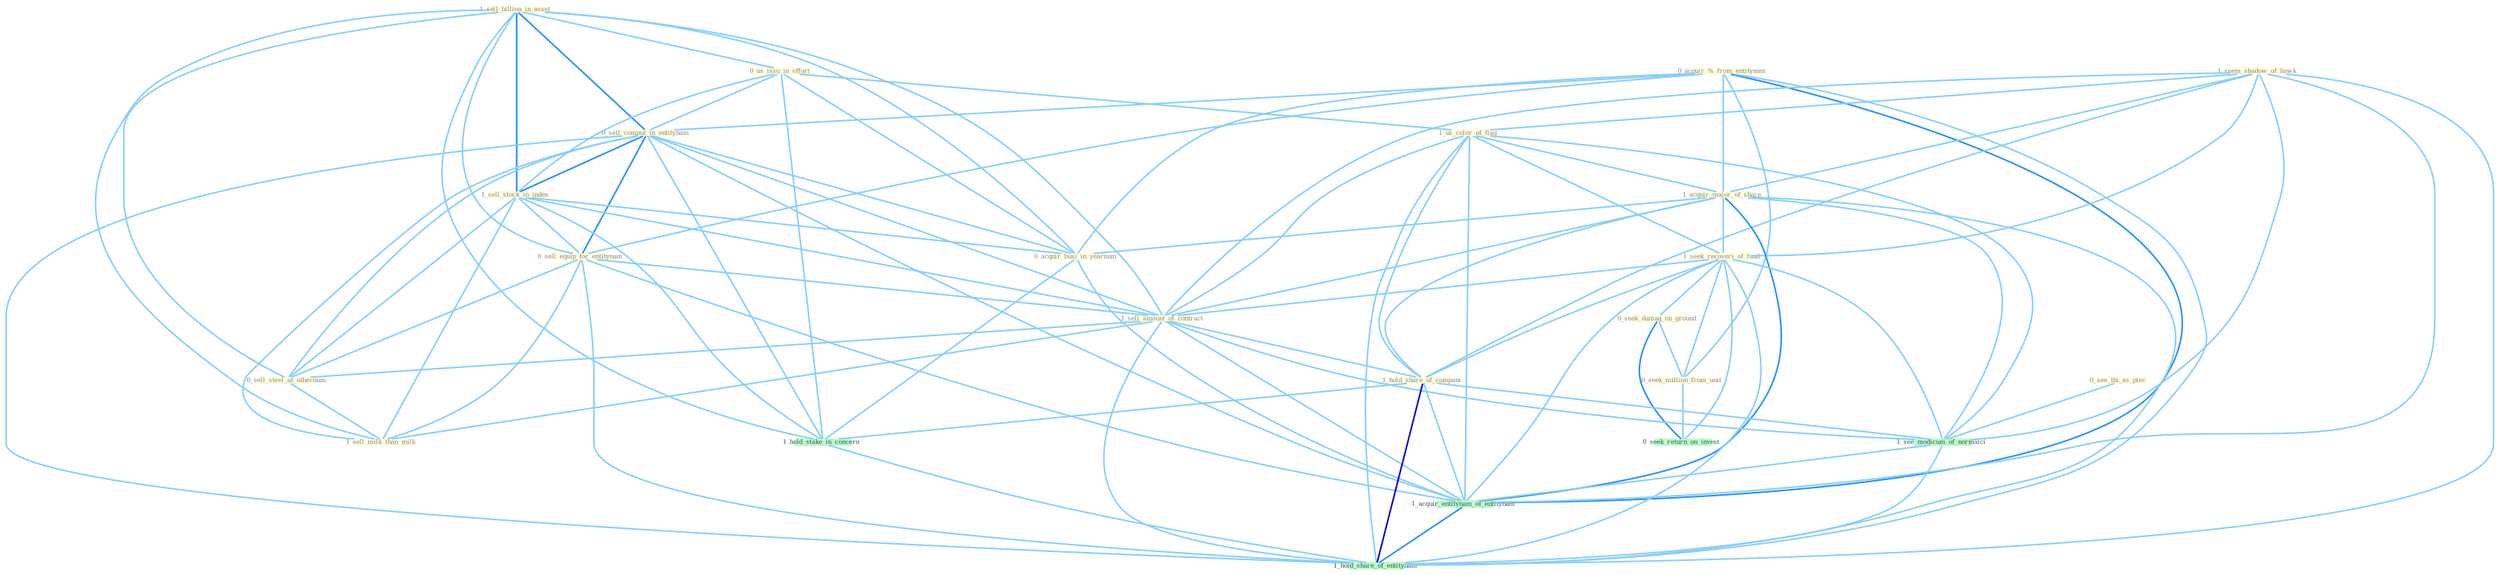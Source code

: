 Graph G{ 
    node
    [shape=polygon,style=filled,width=.5,height=.06,color="#BDFCC9",fixedsize=true,fontsize=4,
    fontcolor="#2f4f4f"];
    {node
    [color="#ffffe0", fontcolor="#8b7d6b"] "0_acquir_%_from_entitynam " "1_seem_shadow_of_hawk " "1_sell_billion_in_asset " "0_us_issu_in_effort " "0_see_thi_as_piec " "0_sell_comput_in_entitynam " "1_sell_stock_in_index " "0_sell_equip_for_entitynam " "1_us_color_of_flag " "1_acquir_major_of_share " "1_seek_recoveri_of_fund " "0_acquir_busi_in_yearnum " "0_seek_damag_on_ground " "1_sell_amount_of_contract " "0_sell_steel_at_othernum " "1_sell_milk_than_milk " "1_hold_share_of_compani " "0_seek_million_from_unit "}
{node [color="#fff0f5", fontcolor="#b22222"]}
edge [color="#B0E2FF"];

	"0_acquir_%_from_entitynam " -- "0_sell_comput_in_entitynam " [w="1", color="#87cefa" ];
	"0_acquir_%_from_entitynam " -- "0_sell_equip_for_entitynam " [w="1", color="#87cefa" ];
	"0_acquir_%_from_entitynam " -- "1_acquir_major_of_share " [w="1", color="#87cefa" ];
	"0_acquir_%_from_entitynam " -- "0_acquir_busi_in_yearnum " [w="1", color="#87cefa" ];
	"0_acquir_%_from_entitynam " -- "0_seek_million_from_unit " [w="1", color="#87cefa" ];
	"0_acquir_%_from_entitynam " -- "1_acquir_entitynam_of_entitynam " [w="2", color="#1e90ff" , len=0.8];
	"0_acquir_%_from_entitynam " -- "1_hold_share_of_entitynam " [w="1", color="#87cefa" ];
	"1_seem_shadow_of_hawk " -- "1_us_color_of_flag " [w="1", color="#87cefa" ];
	"1_seem_shadow_of_hawk " -- "1_acquir_major_of_share " [w="1", color="#87cefa" ];
	"1_seem_shadow_of_hawk " -- "1_seek_recoveri_of_fund " [w="1", color="#87cefa" ];
	"1_seem_shadow_of_hawk " -- "1_sell_amount_of_contract " [w="1", color="#87cefa" ];
	"1_seem_shadow_of_hawk " -- "1_hold_share_of_compani " [w="1", color="#87cefa" ];
	"1_seem_shadow_of_hawk " -- "1_see_modicum_of_normalci " [w="1", color="#87cefa" ];
	"1_seem_shadow_of_hawk " -- "1_acquir_entitynam_of_entitynam " [w="1", color="#87cefa" ];
	"1_seem_shadow_of_hawk " -- "1_hold_share_of_entitynam " [w="1", color="#87cefa" ];
	"1_sell_billion_in_asset " -- "0_us_issu_in_effort " [w="1", color="#87cefa" ];
	"1_sell_billion_in_asset " -- "0_sell_comput_in_entitynam " [w="2", color="#1e90ff" , len=0.8];
	"1_sell_billion_in_asset " -- "1_sell_stock_in_index " [w="2", color="#1e90ff" , len=0.8];
	"1_sell_billion_in_asset " -- "0_sell_equip_for_entitynam " [w="1", color="#87cefa" ];
	"1_sell_billion_in_asset " -- "0_acquir_busi_in_yearnum " [w="1", color="#87cefa" ];
	"1_sell_billion_in_asset " -- "1_sell_amount_of_contract " [w="1", color="#87cefa" ];
	"1_sell_billion_in_asset " -- "0_sell_steel_at_othernum " [w="1", color="#87cefa" ];
	"1_sell_billion_in_asset " -- "1_sell_milk_than_milk " [w="1", color="#87cefa" ];
	"1_sell_billion_in_asset " -- "1_hold_stake_in_concern " [w="1", color="#87cefa" ];
	"0_us_issu_in_effort " -- "0_sell_comput_in_entitynam " [w="1", color="#87cefa" ];
	"0_us_issu_in_effort " -- "1_sell_stock_in_index " [w="1", color="#87cefa" ];
	"0_us_issu_in_effort " -- "1_us_color_of_flag " [w="1", color="#87cefa" ];
	"0_us_issu_in_effort " -- "0_acquir_busi_in_yearnum " [w="1", color="#87cefa" ];
	"0_us_issu_in_effort " -- "1_hold_stake_in_concern " [w="1", color="#87cefa" ];
	"0_see_thi_as_piec " -- "1_see_modicum_of_normalci " [w="1", color="#87cefa" ];
	"0_sell_comput_in_entitynam " -- "1_sell_stock_in_index " [w="2", color="#1e90ff" , len=0.8];
	"0_sell_comput_in_entitynam " -- "0_sell_equip_for_entitynam " [w="2", color="#1e90ff" , len=0.8];
	"0_sell_comput_in_entitynam " -- "0_acquir_busi_in_yearnum " [w="1", color="#87cefa" ];
	"0_sell_comput_in_entitynam " -- "1_sell_amount_of_contract " [w="1", color="#87cefa" ];
	"0_sell_comput_in_entitynam " -- "0_sell_steel_at_othernum " [w="1", color="#87cefa" ];
	"0_sell_comput_in_entitynam " -- "1_sell_milk_than_milk " [w="1", color="#87cefa" ];
	"0_sell_comput_in_entitynam " -- "1_hold_stake_in_concern " [w="1", color="#87cefa" ];
	"0_sell_comput_in_entitynam " -- "1_acquir_entitynam_of_entitynam " [w="1", color="#87cefa" ];
	"0_sell_comput_in_entitynam " -- "1_hold_share_of_entitynam " [w="1", color="#87cefa" ];
	"1_sell_stock_in_index " -- "0_sell_equip_for_entitynam " [w="1", color="#87cefa" ];
	"1_sell_stock_in_index " -- "0_acquir_busi_in_yearnum " [w="1", color="#87cefa" ];
	"1_sell_stock_in_index " -- "1_sell_amount_of_contract " [w="1", color="#87cefa" ];
	"1_sell_stock_in_index " -- "0_sell_steel_at_othernum " [w="1", color="#87cefa" ];
	"1_sell_stock_in_index " -- "1_sell_milk_than_milk " [w="1", color="#87cefa" ];
	"1_sell_stock_in_index " -- "1_hold_stake_in_concern " [w="1", color="#87cefa" ];
	"0_sell_equip_for_entitynam " -- "1_sell_amount_of_contract " [w="1", color="#87cefa" ];
	"0_sell_equip_for_entitynam " -- "0_sell_steel_at_othernum " [w="1", color="#87cefa" ];
	"0_sell_equip_for_entitynam " -- "1_sell_milk_than_milk " [w="1", color="#87cefa" ];
	"0_sell_equip_for_entitynam " -- "1_acquir_entitynam_of_entitynam " [w="1", color="#87cefa" ];
	"0_sell_equip_for_entitynam " -- "1_hold_share_of_entitynam " [w="1", color="#87cefa" ];
	"1_us_color_of_flag " -- "1_acquir_major_of_share " [w="1", color="#87cefa" ];
	"1_us_color_of_flag " -- "1_seek_recoveri_of_fund " [w="1", color="#87cefa" ];
	"1_us_color_of_flag " -- "1_sell_amount_of_contract " [w="1", color="#87cefa" ];
	"1_us_color_of_flag " -- "1_hold_share_of_compani " [w="1", color="#87cefa" ];
	"1_us_color_of_flag " -- "1_see_modicum_of_normalci " [w="1", color="#87cefa" ];
	"1_us_color_of_flag " -- "1_acquir_entitynam_of_entitynam " [w="1", color="#87cefa" ];
	"1_us_color_of_flag " -- "1_hold_share_of_entitynam " [w="1", color="#87cefa" ];
	"1_acquir_major_of_share " -- "1_seek_recoveri_of_fund " [w="1", color="#87cefa" ];
	"1_acquir_major_of_share " -- "0_acquir_busi_in_yearnum " [w="1", color="#87cefa" ];
	"1_acquir_major_of_share " -- "1_sell_amount_of_contract " [w="1", color="#87cefa" ];
	"1_acquir_major_of_share " -- "1_hold_share_of_compani " [w="1", color="#87cefa" ];
	"1_acquir_major_of_share " -- "1_see_modicum_of_normalci " [w="1", color="#87cefa" ];
	"1_acquir_major_of_share " -- "1_acquir_entitynam_of_entitynam " [w="2", color="#1e90ff" , len=0.8];
	"1_acquir_major_of_share " -- "1_hold_share_of_entitynam " [w="1", color="#87cefa" ];
	"1_seek_recoveri_of_fund " -- "0_seek_damag_on_ground " [w="1", color="#87cefa" ];
	"1_seek_recoveri_of_fund " -- "1_sell_amount_of_contract " [w="1", color="#87cefa" ];
	"1_seek_recoveri_of_fund " -- "1_hold_share_of_compani " [w="1", color="#87cefa" ];
	"1_seek_recoveri_of_fund " -- "0_seek_million_from_unit " [w="1", color="#87cefa" ];
	"1_seek_recoveri_of_fund " -- "0_seek_return_on_invest " [w="1", color="#87cefa" ];
	"1_seek_recoveri_of_fund " -- "1_see_modicum_of_normalci " [w="1", color="#87cefa" ];
	"1_seek_recoveri_of_fund " -- "1_acquir_entitynam_of_entitynam " [w="1", color="#87cefa" ];
	"1_seek_recoveri_of_fund " -- "1_hold_share_of_entitynam " [w="1", color="#87cefa" ];
	"0_acquir_busi_in_yearnum " -- "1_hold_stake_in_concern " [w="1", color="#87cefa" ];
	"0_acquir_busi_in_yearnum " -- "1_acquir_entitynam_of_entitynam " [w="1", color="#87cefa" ];
	"0_seek_damag_on_ground " -- "0_seek_million_from_unit " [w="1", color="#87cefa" ];
	"0_seek_damag_on_ground " -- "0_seek_return_on_invest " [w="2", color="#1e90ff" , len=0.8];
	"1_sell_amount_of_contract " -- "0_sell_steel_at_othernum " [w="1", color="#87cefa" ];
	"1_sell_amount_of_contract " -- "1_sell_milk_than_milk " [w="1", color="#87cefa" ];
	"1_sell_amount_of_contract " -- "1_hold_share_of_compani " [w="1", color="#87cefa" ];
	"1_sell_amount_of_contract " -- "1_see_modicum_of_normalci " [w="1", color="#87cefa" ];
	"1_sell_amount_of_contract " -- "1_acquir_entitynam_of_entitynam " [w="1", color="#87cefa" ];
	"1_sell_amount_of_contract " -- "1_hold_share_of_entitynam " [w="1", color="#87cefa" ];
	"0_sell_steel_at_othernum " -- "1_sell_milk_than_milk " [w="1", color="#87cefa" ];
	"1_hold_share_of_compani " -- "1_hold_stake_in_concern " [w="1", color="#87cefa" ];
	"1_hold_share_of_compani " -- "1_see_modicum_of_normalci " [w="1", color="#87cefa" ];
	"1_hold_share_of_compani " -- "1_acquir_entitynam_of_entitynam " [w="1", color="#87cefa" ];
	"1_hold_share_of_compani " -- "1_hold_share_of_entitynam " [w="3", color="#0000cd" , len=0.6];
	"0_seek_million_from_unit " -- "0_seek_return_on_invest " [w="1", color="#87cefa" ];
	"1_hold_stake_in_concern " -- "1_hold_share_of_entitynam " [w="1", color="#87cefa" ];
	"1_see_modicum_of_normalci " -- "1_acquir_entitynam_of_entitynam " [w="1", color="#87cefa" ];
	"1_see_modicum_of_normalci " -- "1_hold_share_of_entitynam " [w="1", color="#87cefa" ];
	"1_acquir_entitynam_of_entitynam " -- "1_hold_share_of_entitynam " [w="2", color="#1e90ff" , len=0.8];
}